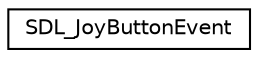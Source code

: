 digraph "Graphical Class Hierarchy"
{
 // LATEX_PDF_SIZE
  edge [fontname="Helvetica",fontsize="10",labelfontname="Helvetica",labelfontsize="10"];
  node [fontname="Helvetica",fontsize="10",shape=record];
  rankdir="LR";
  Node0 [label="SDL_JoyButtonEvent",height=0.2,width=0.4,color="black", fillcolor="white", style="filled",URL="$structSDL__JoyButtonEvent.html",tooltip="Joystick button event structure (event.jbutton.*)"];
}
